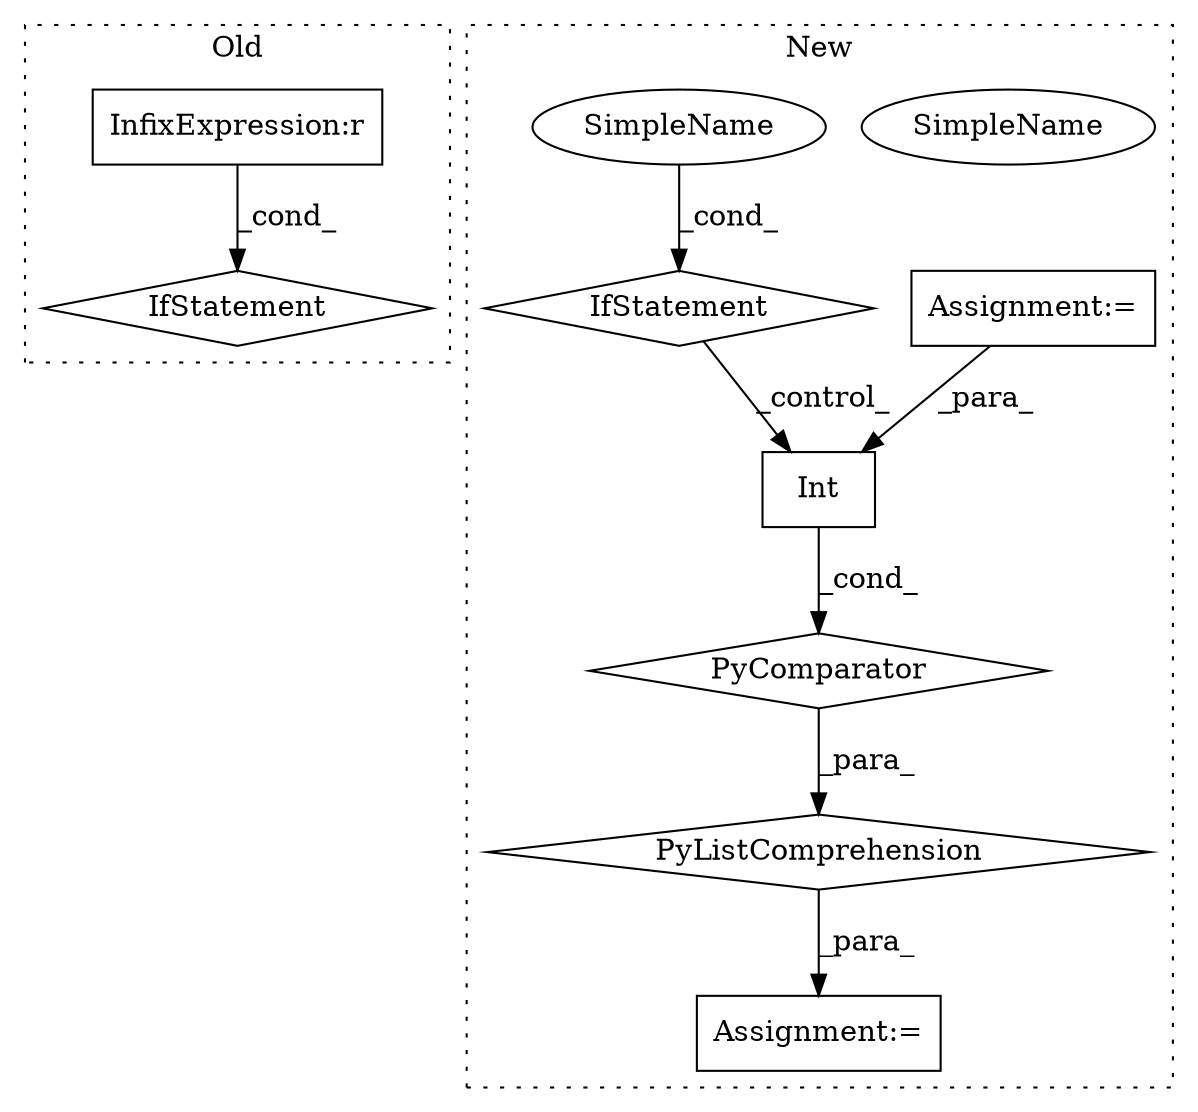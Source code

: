 digraph G {
subgraph cluster0 {
1 [label="IfStatement" a="25" s="1115,1135" l="4,2" shape="diamond"];
4 [label="InfixExpression:r" a="27" s="1127" l="4" shape="box"];
label = "Old";
style="dotted";
}
subgraph cluster1 {
2 [label="Int" a="32" s="1658,1663" l="4,1" shape="box"];
3 [label="Assignment:=" a="7" s="1642" l="16" shape="box"];
5 [label="Assignment:=" a="7" s="1734" l="26" shape="box"];
6 [label="IfStatement" a="25" s="1734" l="26" shape="diamond"];
7 [label="SimpleName" a="42" s="1755" l="5" shape="ellipse"];
8 [label="PyListComprehension" a="109" s="1658" l="110" shape="diamond"];
9 [label="PyComparator" a="113" s="1734" l="26" shape="diamond"];
10 [label="SimpleName" a="42" s="1755" l="5" shape="ellipse"];
label = "New";
style="dotted";
}
2 -> 9 [label="_cond_"];
4 -> 1 [label="_cond_"];
5 -> 2 [label="_para_"];
6 -> 2 [label="_control_"];
8 -> 3 [label="_para_"];
9 -> 8 [label="_para_"];
10 -> 6 [label="_cond_"];
}